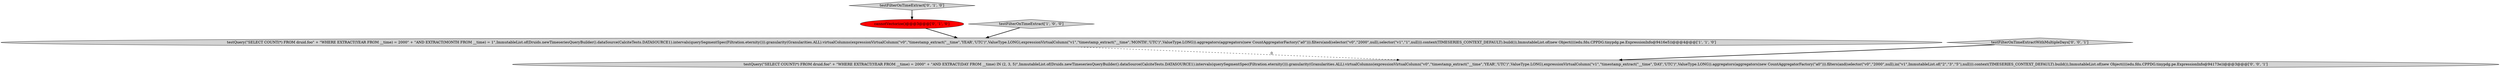 digraph {
3 [style = filled, label = "testFilterOnTimeExtract['0', '1', '0']", fillcolor = lightgray, shape = diamond image = "AAA0AAABBB2BBB"];
0 [style = filled, label = "testFilterOnTimeExtract['1', '0', '0']", fillcolor = lightgray, shape = diamond image = "AAA0AAABBB1BBB"];
2 [style = filled, label = "cannotVectorize()@@@3@@@['0', '1', '0']", fillcolor = red, shape = ellipse image = "AAA1AAABBB2BBB"];
5 [style = filled, label = "testQuery(\"SELECT COUNT(*) FROM druid.foo\" + \"WHERE EXTRACT(YEAR FROM __time) = 2000\" + \"AND EXTRACT(DAY FROM __time) IN (2, 3, 5)\",ImmutableList.of(Druids.newTimeseriesQueryBuilder().dataSource(CalciteTests.DATASOURCE1).intervals(querySegmentSpec(Filtration.eternity())).granularity(Granularities.ALL).virtualColumns(expressionVirtualColumn(\"v0\",\"timestamp_extract(\"__time\",'YEAR','UTC')\",ValueType.LONG),expressionVirtualColumn(\"v1\",\"timestamp_extract(\"__time\",'DAY','UTC')\",ValueType.LONG)).aggregators(aggregators(new CountAggregatorFactory(\"a0\"))).filters(and(selector(\"v0\",\"2000\",null),in(\"v1\",ImmutableList.of(\"2\",\"3\",\"5\"),null))).context(TIMESERIES_CONTEXT_DEFAULT).build()),ImmutableList.of(new Object((((edu.fdu.CPPDG.tinypdg.pe.ExpressionInfo@94173e))@@@3@@@['0', '0', '1']", fillcolor = lightgray, shape = ellipse image = "AAA0AAABBB3BBB"];
1 [style = filled, label = "testQuery(\"SELECT COUNT(*) FROM druid.foo\" + \"WHERE EXTRACT(YEAR FROM __time) = 2000\" + \"AND EXTRACT(MONTH FROM __time) = 1\",ImmutableList.of(Druids.newTimeseriesQueryBuilder().dataSource(CalciteTests.DATASOURCE1).intervals(querySegmentSpec(Filtration.eternity())).granularity(Granularities.ALL).virtualColumns(expressionVirtualColumn(\"v0\",\"timestamp_extract(\"__time\",'YEAR','UTC')\",ValueType.LONG),expressionVirtualColumn(\"v1\",\"timestamp_extract(\"__time\",'MONTH','UTC')\",ValueType.LONG)).aggregators(aggregators(new CountAggregatorFactory(\"a0\"))).filters(and(selector(\"v0\",\"2000\",null),selector(\"v1\",\"1\",null))).context(TIMESERIES_CONTEXT_DEFAULT).build()),ImmutableList.of(new Object((((edu.fdu.CPPDG.tinypdg.pe.ExpressionInfo@9416e5))@@@4@@@['1', '1', '0']", fillcolor = lightgray, shape = ellipse image = "AAA0AAABBB1BBB"];
4 [style = filled, label = "testFilterOnTimeExtractWithMultipleDays['0', '0', '1']", fillcolor = lightgray, shape = diamond image = "AAA0AAABBB3BBB"];
1->5 [style = dashed, label="0"];
3->2 [style = bold, label=""];
4->5 [style = bold, label=""];
0->1 [style = bold, label=""];
2->1 [style = bold, label=""];
}
